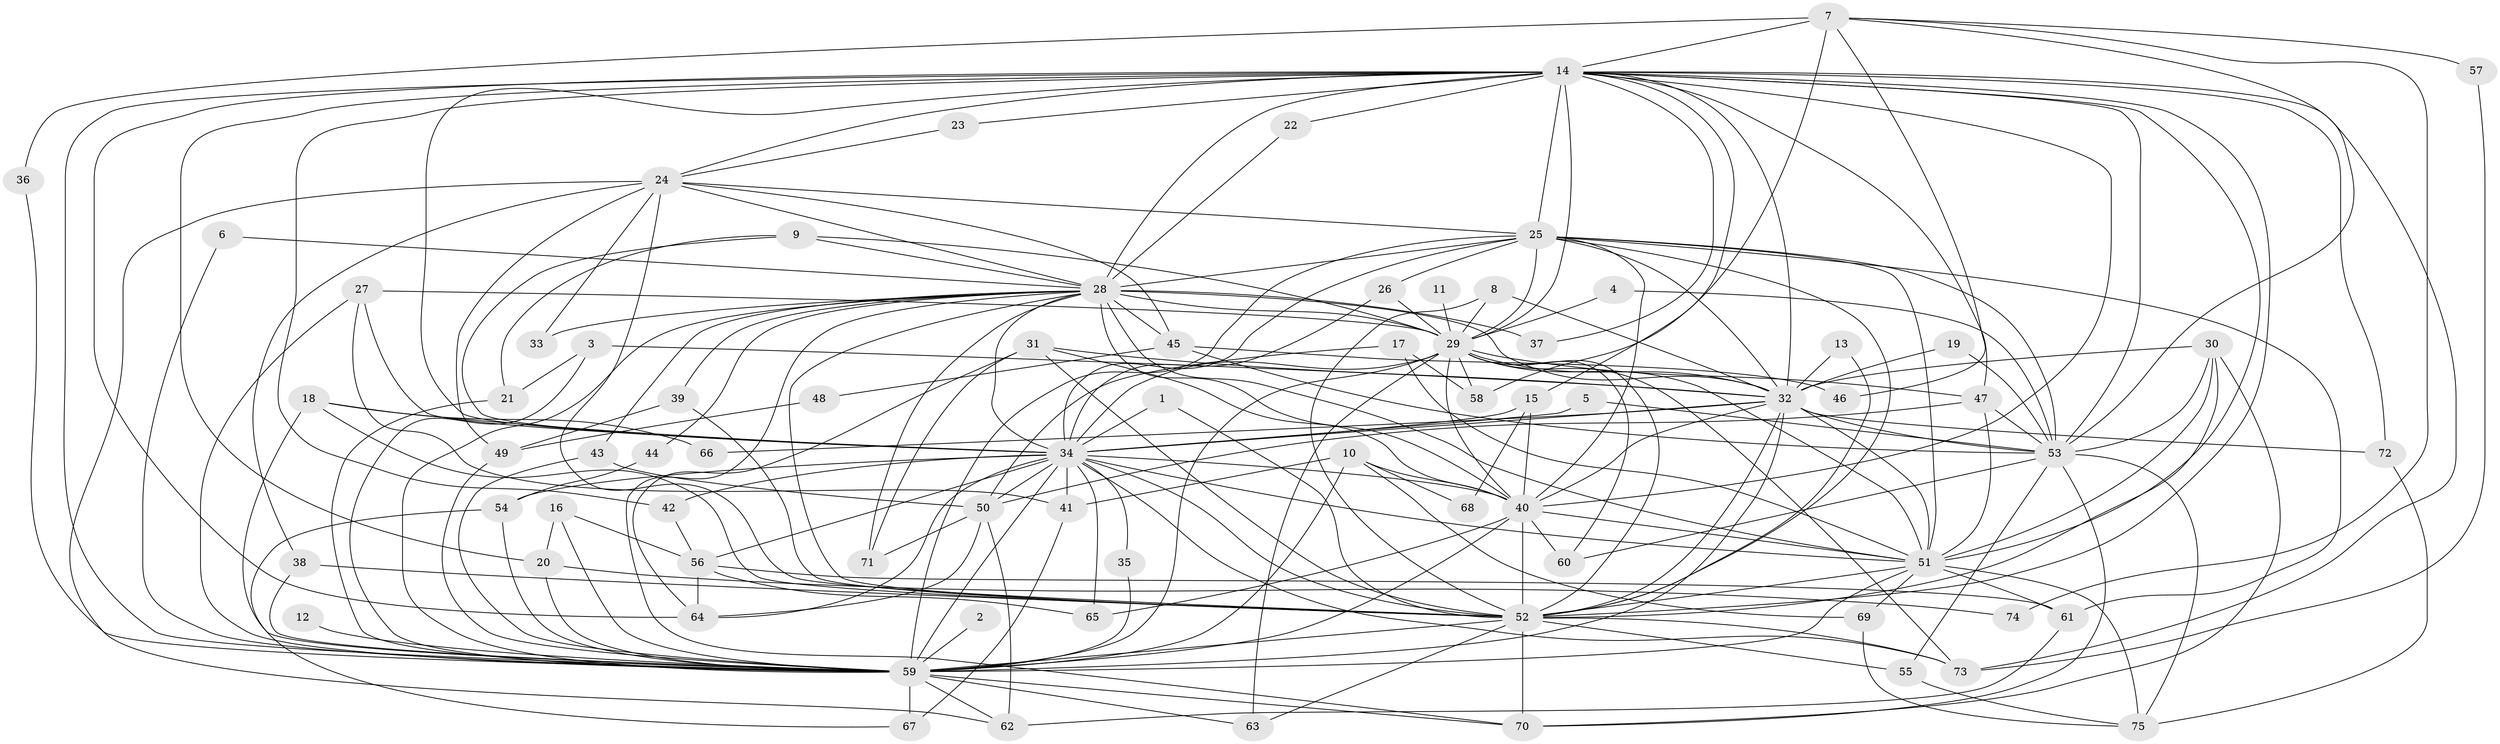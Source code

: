 // original degree distribution, {25: 0.006711409395973154, 31: 0.006711409395973154, 23: 0.006711409395973154, 18: 0.006711409395973154, 29: 0.006711409395973154, 26: 0.006711409395973154, 21: 0.006711409395973154, 35: 0.006711409395973154, 17: 0.006711409395973154, 24: 0.006711409395973154, 10: 0.006711409395973154, 3: 0.2080536912751678, 2: 0.5503355704697986, 15: 0.006711409395973154, 7: 0.013422818791946308, 4: 0.087248322147651, 5: 0.053691275167785234, 9: 0.006711409395973154}
// Generated by graph-tools (version 1.1) at 2025/01/03/09/25 03:01:37]
// undirected, 75 vertices, 213 edges
graph export_dot {
graph [start="1"]
  node [color=gray90,style=filled];
  1;
  2;
  3;
  4;
  5;
  6;
  7;
  8;
  9;
  10;
  11;
  12;
  13;
  14;
  15;
  16;
  17;
  18;
  19;
  20;
  21;
  22;
  23;
  24;
  25;
  26;
  27;
  28;
  29;
  30;
  31;
  32;
  33;
  34;
  35;
  36;
  37;
  38;
  39;
  40;
  41;
  42;
  43;
  44;
  45;
  46;
  47;
  48;
  49;
  50;
  51;
  52;
  53;
  54;
  55;
  56;
  57;
  58;
  59;
  60;
  61;
  62;
  63;
  64;
  65;
  66;
  67;
  68;
  69;
  70;
  71;
  72;
  73;
  74;
  75;
  1 -- 34 [weight=1.0];
  1 -- 52 [weight=1.0];
  2 -- 59 [weight=1.0];
  3 -- 21 [weight=1.0];
  3 -- 32 [weight=1.0];
  3 -- 59 [weight=1.0];
  4 -- 29 [weight=1.0];
  4 -- 53 [weight=1.0];
  5 -- 34 [weight=1.0];
  5 -- 53 [weight=1.0];
  6 -- 28 [weight=1.0];
  6 -- 59 [weight=1.0];
  7 -- 14 [weight=2.0];
  7 -- 36 [weight=1.0];
  7 -- 46 [weight=1.0];
  7 -- 53 [weight=1.0];
  7 -- 57 [weight=1.0];
  7 -- 58 [weight=2.0];
  7 -- 74 [weight=1.0];
  8 -- 29 [weight=1.0];
  8 -- 32 [weight=1.0];
  8 -- 52 [weight=1.0];
  9 -- 21 [weight=1.0];
  9 -- 28 [weight=1.0];
  9 -- 29 [weight=1.0];
  9 -- 34 [weight=1.0];
  10 -- 40 [weight=1.0];
  10 -- 41 [weight=1.0];
  10 -- 59 [weight=1.0];
  10 -- 68 [weight=1.0];
  10 -- 69 [weight=1.0];
  11 -- 29 [weight=1.0];
  12 -- 59 [weight=1.0];
  13 -- 32 [weight=1.0];
  13 -- 52 [weight=1.0];
  14 -- 15 [weight=1.0];
  14 -- 20 [weight=1.0];
  14 -- 22 [weight=1.0];
  14 -- 23 [weight=1.0];
  14 -- 24 [weight=1.0];
  14 -- 25 [weight=2.0];
  14 -- 28 [weight=2.0];
  14 -- 29 [weight=1.0];
  14 -- 32 [weight=1.0];
  14 -- 34 [weight=2.0];
  14 -- 37 [weight=1.0];
  14 -- 40 [weight=1.0];
  14 -- 42 [weight=1.0];
  14 -- 47 [weight=1.0];
  14 -- 51 [weight=1.0];
  14 -- 52 [weight=1.0];
  14 -- 53 [weight=1.0];
  14 -- 59 [weight=1.0];
  14 -- 64 [weight=1.0];
  14 -- 72 [weight=1.0];
  14 -- 73 [weight=1.0];
  15 -- 34 [weight=1.0];
  15 -- 40 [weight=1.0];
  15 -- 68 [weight=1.0];
  16 -- 20 [weight=1.0];
  16 -- 56 [weight=1.0];
  16 -- 59 [weight=1.0];
  17 -- 50 [weight=1.0];
  17 -- 51 [weight=1.0];
  17 -- 58 [weight=1.0];
  18 -- 34 [weight=1.0];
  18 -- 52 [weight=1.0];
  18 -- 59 [weight=1.0];
  18 -- 66 [weight=1.0];
  19 -- 32 [weight=1.0];
  19 -- 53 [weight=1.0];
  20 -- 59 [weight=1.0];
  20 -- 74 [weight=1.0];
  21 -- 59 [weight=1.0];
  22 -- 28 [weight=1.0];
  23 -- 24 [weight=1.0];
  24 -- 25 [weight=1.0];
  24 -- 28 [weight=1.0];
  24 -- 33 [weight=1.0];
  24 -- 38 [weight=1.0];
  24 -- 45 [weight=1.0];
  24 -- 49 [weight=2.0];
  24 -- 52 [weight=1.0];
  24 -- 62 [weight=1.0];
  25 -- 26 [weight=1.0];
  25 -- 28 [weight=1.0];
  25 -- 29 [weight=1.0];
  25 -- 32 [weight=2.0];
  25 -- 34 [weight=2.0];
  25 -- 40 [weight=1.0];
  25 -- 51 [weight=1.0];
  25 -- 52 [weight=3.0];
  25 -- 53 [weight=1.0];
  25 -- 59 [weight=1.0];
  25 -- 61 [weight=1.0];
  26 -- 29 [weight=1.0];
  26 -- 34 [weight=1.0];
  27 -- 29 [weight=1.0];
  27 -- 34 [weight=1.0];
  27 -- 41 [weight=1.0];
  27 -- 59 [weight=1.0];
  28 -- 29 [weight=1.0];
  28 -- 32 [weight=1.0];
  28 -- 33 [weight=1.0];
  28 -- 34 [weight=1.0];
  28 -- 37 [weight=2.0];
  28 -- 39 [weight=1.0];
  28 -- 40 [weight=3.0];
  28 -- 43 [weight=1.0];
  28 -- 44 [weight=1.0];
  28 -- 45 [weight=1.0];
  28 -- 51 [weight=1.0];
  28 -- 52 [weight=1.0];
  28 -- 59 [weight=1.0];
  28 -- 70 [weight=1.0];
  28 -- 71 [weight=1.0];
  29 -- 32 [weight=1.0];
  29 -- 34 [weight=1.0];
  29 -- 40 [weight=1.0];
  29 -- 47 [weight=1.0];
  29 -- 51 [weight=1.0];
  29 -- 52 [weight=1.0];
  29 -- 58 [weight=1.0];
  29 -- 59 [weight=2.0];
  29 -- 60 [weight=1.0];
  29 -- 63 [weight=2.0];
  29 -- 73 [weight=1.0];
  30 -- 32 [weight=1.0];
  30 -- 51 [weight=1.0];
  30 -- 52 [weight=1.0];
  30 -- 53 [weight=1.0];
  30 -- 70 [weight=1.0];
  31 -- 32 [weight=2.0];
  31 -- 40 [weight=1.0];
  31 -- 52 [weight=1.0];
  31 -- 64 [weight=1.0];
  31 -- 71 [weight=1.0];
  32 -- 34 [weight=1.0];
  32 -- 40 [weight=2.0];
  32 -- 51 [weight=1.0];
  32 -- 52 [weight=2.0];
  32 -- 53 [weight=2.0];
  32 -- 59 [weight=1.0];
  32 -- 66 [weight=2.0];
  32 -- 72 [weight=1.0];
  34 -- 35 [weight=1.0];
  34 -- 40 [weight=1.0];
  34 -- 41 [weight=1.0];
  34 -- 42 [weight=1.0];
  34 -- 50 [weight=1.0];
  34 -- 51 [weight=1.0];
  34 -- 52 [weight=2.0];
  34 -- 54 [weight=2.0];
  34 -- 56 [weight=1.0];
  34 -- 59 [weight=1.0];
  34 -- 64 [weight=1.0];
  34 -- 65 [weight=1.0];
  34 -- 73 [weight=2.0];
  35 -- 59 [weight=1.0];
  36 -- 59 [weight=1.0];
  38 -- 52 [weight=1.0];
  38 -- 59 [weight=1.0];
  39 -- 49 [weight=1.0];
  39 -- 52 [weight=1.0];
  40 -- 51 [weight=2.0];
  40 -- 52 [weight=4.0];
  40 -- 59 [weight=1.0];
  40 -- 60 [weight=1.0];
  40 -- 65 [weight=1.0];
  41 -- 67 [weight=1.0];
  42 -- 56 [weight=1.0];
  43 -- 50 [weight=1.0];
  43 -- 59 [weight=1.0];
  44 -- 54 [weight=1.0];
  45 -- 46 [weight=1.0];
  45 -- 48 [weight=1.0];
  45 -- 53 [weight=1.0];
  47 -- 50 [weight=1.0];
  47 -- 51 [weight=1.0];
  47 -- 53 [weight=1.0];
  48 -- 49 [weight=1.0];
  49 -- 59 [weight=1.0];
  50 -- 62 [weight=1.0];
  50 -- 64 [weight=1.0];
  50 -- 71 [weight=1.0];
  51 -- 52 [weight=1.0];
  51 -- 59 [weight=3.0];
  51 -- 61 [weight=1.0];
  51 -- 69 [weight=1.0];
  51 -- 75 [weight=1.0];
  52 -- 55 [weight=1.0];
  52 -- 59 [weight=1.0];
  52 -- 63 [weight=1.0];
  52 -- 70 [weight=1.0];
  52 -- 73 [weight=1.0];
  53 -- 55 [weight=1.0];
  53 -- 60 [weight=1.0];
  53 -- 70 [weight=1.0];
  53 -- 75 [weight=1.0];
  54 -- 59 [weight=1.0];
  54 -- 67 [weight=1.0];
  55 -- 75 [weight=1.0];
  56 -- 61 [weight=1.0];
  56 -- 64 [weight=1.0];
  56 -- 65 [weight=1.0];
  57 -- 73 [weight=1.0];
  59 -- 62 [weight=1.0];
  59 -- 63 [weight=1.0];
  59 -- 67 [weight=1.0];
  59 -- 70 [weight=1.0];
  61 -- 62 [weight=1.0];
  69 -- 75 [weight=1.0];
  72 -- 75 [weight=1.0];
}
